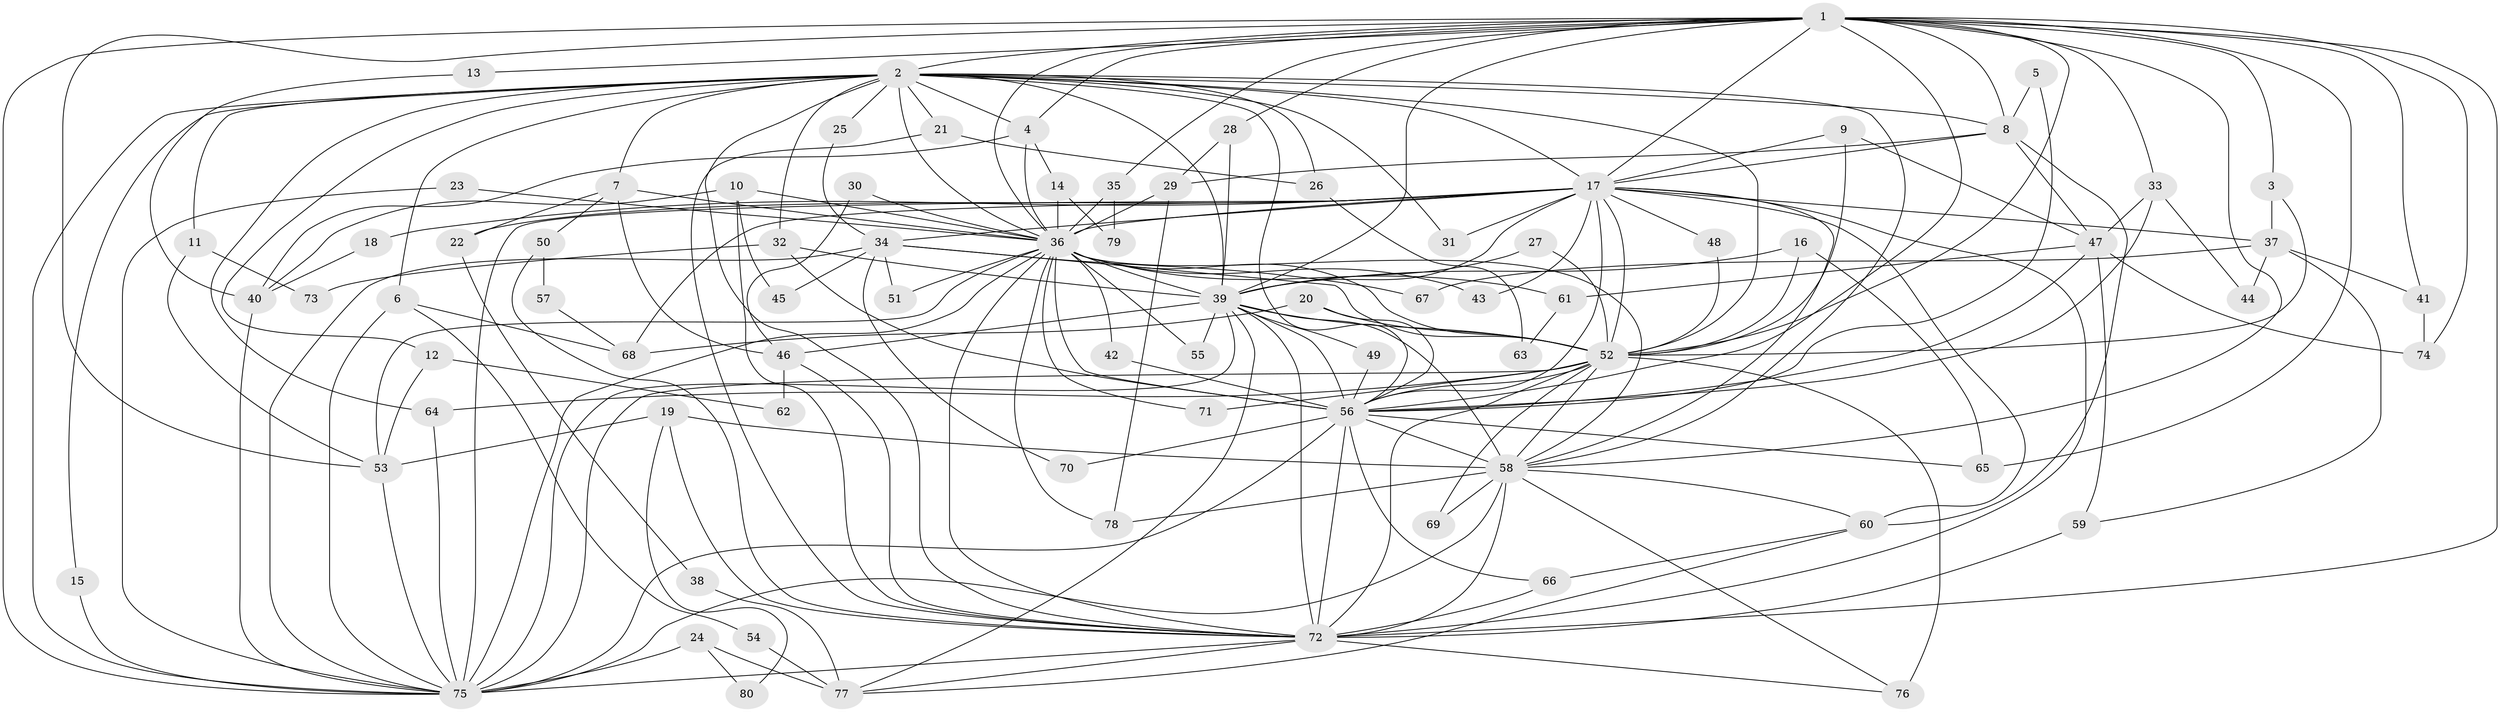 // original degree distribution, {26: 0.008771929824561403, 24: 0.017543859649122806, 15: 0.008771929824561403, 20: 0.02631578947368421, 22: 0.008771929824561403, 19: 0.008771929824561403, 23: 0.008771929824561403, 7: 0.017543859649122806, 2: 0.5263157894736842, 5: 0.05263157894736842, 6: 0.02631578947368421, 3: 0.21929824561403508, 4: 0.06140350877192982, 8: 0.008771929824561403}
// Generated by graph-tools (version 1.1) at 2025/36/03/04/25 23:36:19]
// undirected, 80 vertices, 206 edges
graph export_dot {
  node [color=gray90,style=filled];
  1;
  2;
  3;
  4;
  5;
  6;
  7;
  8;
  9;
  10;
  11;
  12;
  13;
  14;
  15;
  16;
  17;
  18;
  19;
  20;
  21;
  22;
  23;
  24;
  25;
  26;
  27;
  28;
  29;
  30;
  31;
  32;
  33;
  34;
  35;
  36;
  37;
  38;
  39;
  40;
  41;
  42;
  43;
  44;
  45;
  46;
  47;
  48;
  49;
  50;
  51;
  52;
  53;
  54;
  55;
  56;
  57;
  58;
  59;
  60;
  61;
  62;
  63;
  64;
  65;
  66;
  67;
  68;
  69;
  70;
  71;
  72;
  73;
  74;
  75;
  76;
  77;
  78;
  79;
  80;
  1 -- 2 [weight=1.0];
  1 -- 3 [weight=1.0];
  1 -- 4 [weight=1.0];
  1 -- 8 [weight=1.0];
  1 -- 13 [weight=1.0];
  1 -- 17 [weight=1.0];
  1 -- 28 [weight=1.0];
  1 -- 33 [weight=1.0];
  1 -- 35 [weight=1.0];
  1 -- 36 [weight=1.0];
  1 -- 39 [weight=1.0];
  1 -- 41 [weight=1.0];
  1 -- 52 [weight=1.0];
  1 -- 53 [weight=1.0];
  1 -- 56 [weight=1.0];
  1 -- 58 [weight=1.0];
  1 -- 65 [weight=1.0];
  1 -- 72 [weight=1.0];
  1 -- 74 [weight=1.0];
  1 -- 75 [weight=1.0];
  2 -- 4 [weight=1.0];
  2 -- 6 [weight=1.0];
  2 -- 7 [weight=1.0];
  2 -- 8 [weight=1.0];
  2 -- 11 [weight=1.0];
  2 -- 12 [weight=1.0];
  2 -- 15 [weight=1.0];
  2 -- 17 [weight=1.0];
  2 -- 21 [weight=1.0];
  2 -- 25 [weight=1.0];
  2 -- 26 [weight=1.0];
  2 -- 31 [weight=1.0];
  2 -- 32 [weight=1.0];
  2 -- 36 [weight=1.0];
  2 -- 39 [weight=1.0];
  2 -- 52 [weight=1.0];
  2 -- 56 [weight=1.0];
  2 -- 58 [weight=1.0];
  2 -- 64 [weight=1.0];
  2 -- 72 [weight=1.0];
  2 -- 75 [weight=2.0];
  3 -- 37 [weight=1.0];
  3 -- 52 [weight=1.0];
  4 -- 14 [weight=1.0];
  4 -- 36 [weight=1.0];
  4 -- 40 [weight=1.0];
  5 -- 8 [weight=1.0];
  5 -- 56 [weight=1.0];
  6 -- 54 [weight=1.0];
  6 -- 68 [weight=1.0];
  6 -- 75 [weight=1.0];
  7 -- 22 [weight=1.0];
  7 -- 36 [weight=1.0];
  7 -- 46 [weight=1.0];
  7 -- 50 [weight=1.0];
  8 -- 17 [weight=1.0];
  8 -- 29 [weight=1.0];
  8 -- 47 [weight=1.0];
  8 -- 60 [weight=1.0];
  9 -- 17 [weight=1.0];
  9 -- 47 [weight=1.0];
  9 -- 52 [weight=1.0];
  10 -- 36 [weight=1.0];
  10 -- 40 [weight=1.0];
  10 -- 45 [weight=1.0];
  10 -- 72 [weight=2.0];
  11 -- 53 [weight=1.0];
  11 -- 73 [weight=1.0];
  12 -- 53 [weight=1.0];
  12 -- 62 [weight=1.0];
  13 -- 40 [weight=1.0];
  14 -- 36 [weight=1.0];
  14 -- 79 [weight=1.0];
  15 -- 75 [weight=1.0];
  16 -- 39 [weight=1.0];
  16 -- 52 [weight=1.0];
  16 -- 65 [weight=1.0];
  17 -- 18 [weight=1.0];
  17 -- 22 [weight=2.0];
  17 -- 31 [weight=1.0];
  17 -- 34 [weight=1.0];
  17 -- 36 [weight=1.0];
  17 -- 37 [weight=1.0];
  17 -- 39 [weight=1.0];
  17 -- 43 [weight=1.0];
  17 -- 48 [weight=1.0];
  17 -- 52 [weight=1.0];
  17 -- 56 [weight=1.0];
  17 -- 58 [weight=1.0];
  17 -- 60 [weight=1.0];
  17 -- 68 [weight=1.0];
  17 -- 72 [weight=2.0];
  17 -- 75 [weight=1.0];
  18 -- 40 [weight=1.0];
  19 -- 53 [weight=1.0];
  19 -- 58 [weight=1.0];
  19 -- 72 [weight=1.0];
  19 -- 80 [weight=1.0];
  20 -- 52 [weight=1.0];
  20 -- 56 [weight=1.0];
  20 -- 68 [weight=1.0];
  21 -- 26 [weight=1.0];
  21 -- 72 [weight=1.0];
  22 -- 38 [weight=1.0];
  23 -- 36 [weight=1.0];
  23 -- 75 [weight=1.0];
  24 -- 75 [weight=1.0];
  24 -- 77 [weight=1.0];
  24 -- 80 [weight=1.0];
  25 -- 34 [weight=1.0];
  26 -- 63 [weight=1.0];
  27 -- 39 [weight=1.0];
  27 -- 52 [weight=1.0];
  28 -- 29 [weight=1.0];
  28 -- 39 [weight=1.0];
  29 -- 36 [weight=1.0];
  29 -- 78 [weight=1.0];
  30 -- 36 [weight=1.0];
  30 -- 46 [weight=1.0];
  32 -- 39 [weight=1.0];
  32 -- 56 [weight=1.0];
  32 -- 73 [weight=1.0];
  33 -- 44 [weight=1.0];
  33 -- 47 [weight=1.0];
  33 -- 56 [weight=1.0];
  34 -- 45 [weight=1.0];
  34 -- 51 [weight=1.0];
  34 -- 52 [weight=1.0];
  34 -- 67 [weight=1.0];
  34 -- 70 [weight=1.0];
  34 -- 75 [weight=1.0];
  35 -- 36 [weight=1.0];
  35 -- 79 [weight=1.0];
  36 -- 39 [weight=2.0];
  36 -- 42 [weight=1.0];
  36 -- 43 [weight=1.0];
  36 -- 51 [weight=1.0];
  36 -- 52 [weight=1.0];
  36 -- 53 [weight=1.0];
  36 -- 55 [weight=1.0];
  36 -- 56 [weight=1.0];
  36 -- 58 [weight=1.0];
  36 -- 61 [weight=1.0];
  36 -- 71 [weight=1.0];
  36 -- 72 [weight=1.0];
  36 -- 75 [weight=1.0];
  36 -- 78 [weight=1.0];
  37 -- 41 [weight=1.0];
  37 -- 44 [weight=1.0];
  37 -- 59 [weight=1.0];
  37 -- 67 [weight=2.0];
  38 -- 77 [weight=1.0];
  39 -- 46 [weight=1.0];
  39 -- 49 [weight=1.0];
  39 -- 52 [weight=1.0];
  39 -- 55 [weight=1.0];
  39 -- 56 [weight=1.0];
  39 -- 58 [weight=1.0];
  39 -- 72 [weight=2.0];
  39 -- 75 [weight=1.0];
  39 -- 77 [weight=1.0];
  40 -- 75 [weight=1.0];
  41 -- 74 [weight=1.0];
  42 -- 56 [weight=1.0];
  46 -- 62 [weight=1.0];
  46 -- 72 [weight=1.0];
  47 -- 56 [weight=1.0];
  47 -- 59 [weight=1.0];
  47 -- 61 [weight=1.0];
  47 -- 74 [weight=1.0];
  48 -- 52 [weight=1.0];
  49 -- 56 [weight=1.0];
  50 -- 57 [weight=1.0];
  50 -- 72 [weight=1.0];
  52 -- 56 [weight=2.0];
  52 -- 58 [weight=1.0];
  52 -- 64 [weight=1.0];
  52 -- 69 [weight=1.0];
  52 -- 71 [weight=1.0];
  52 -- 72 [weight=3.0];
  52 -- 75 [weight=2.0];
  52 -- 76 [weight=1.0];
  53 -- 75 [weight=1.0];
  54 -- 77 [weight=1.0];
  56 -- 58 [weight=1.0];
  56 -- 65 [weight=1.0];
  56 -- 66 [weight=1.0];
  56 -- 70 [weight=1.0];
  56 -- 72 [weight=1.0];
  56 -- 75 [weight=1.0];
  57 -- 68 [weight=1.0];
  58 -- 60 [weight=1.0];
  58 -- 69 [weight=1.0];
  58 -- 72 [weight=1.0];
  58 -- 75 [weight=2.0];
  58 -- 76 [weight=1.0];
  58 -- 78 [weight=1.0];
  59 -- 72 [weight=2.0];
  60 -- 66 [weight=1.0];
  60 -- 77 [weight=1.0];
  61 -- 63 [weight=1.0];
  64 -- 75 [weight=1.0];
  66 -- 72 [weight=1.0];
  72 -- 75 [weight=1.0];
  72 -- 76 [weight=1.0];
  72 -- 77 [weight=1.0];
}
